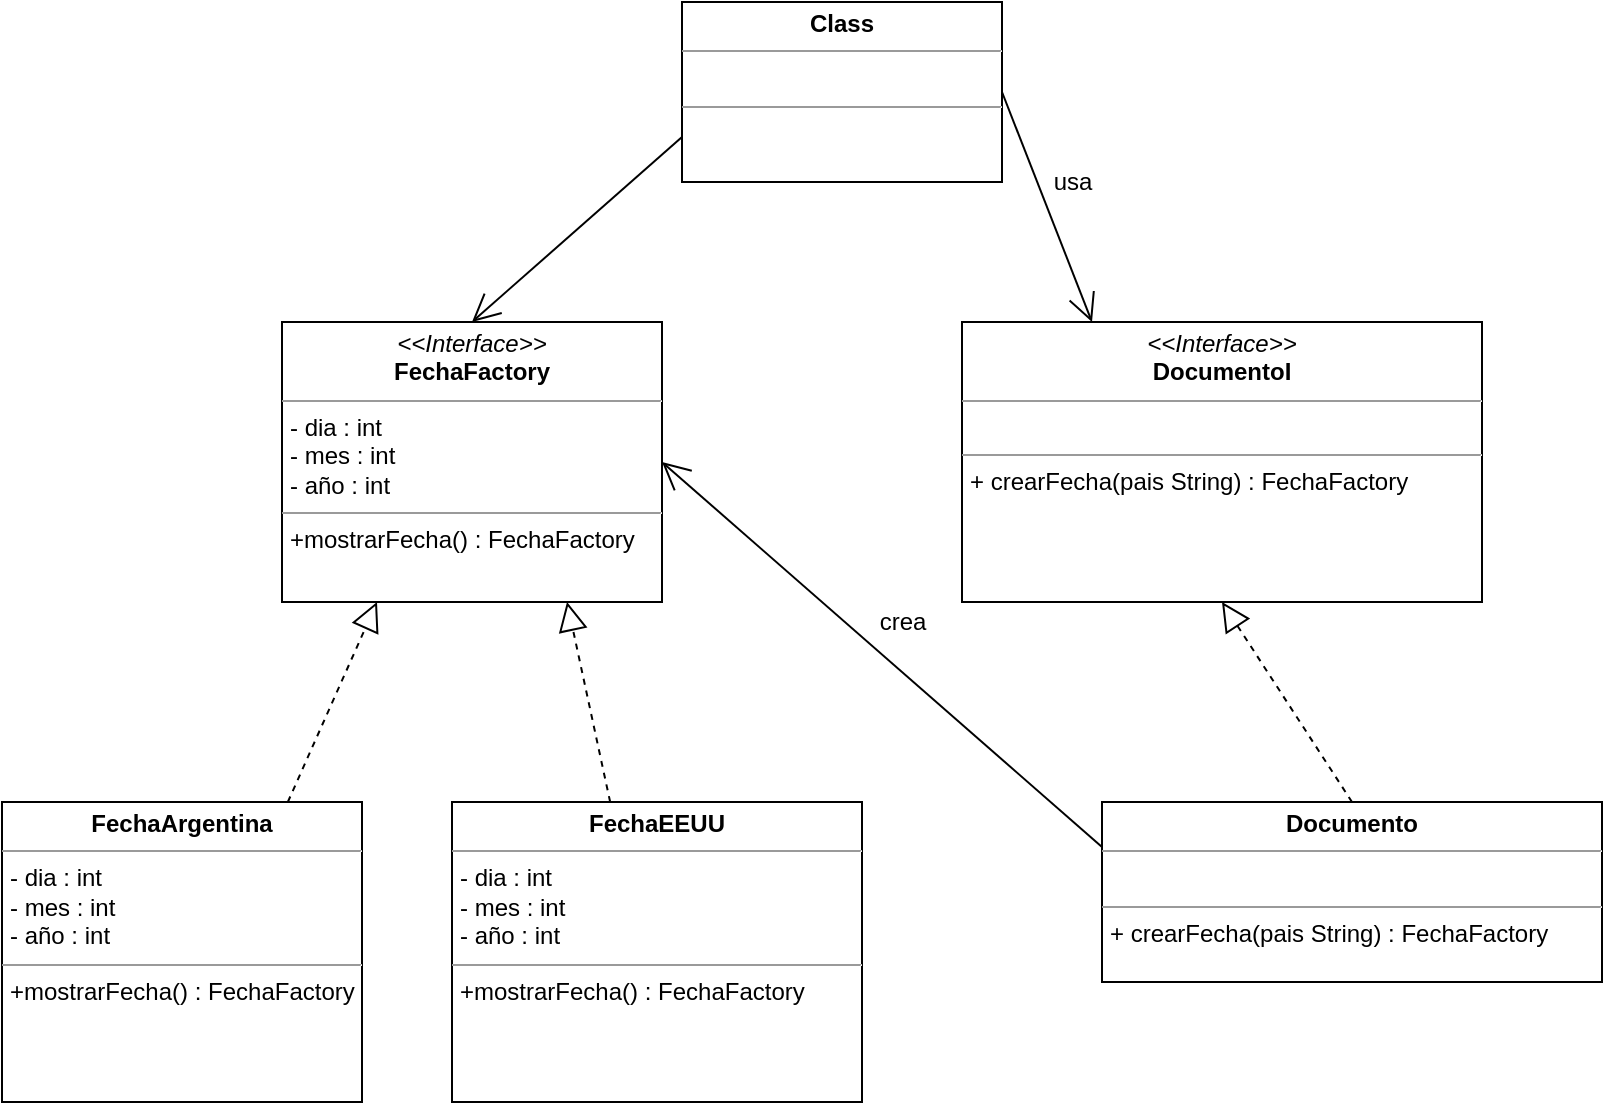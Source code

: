 <mxfile version="14.7.4" type="github">
  <diagram name="Page-1" id="c4acf3e9-155e-7222-9cf6-157b1a14988f">
    <mxGraphModel dx="1141" dy="849" grid="1" gridSize="10" guides="1" tooltips="1" connect="1" arrows="1" fold="1" page="1" pageScale="1" pageWidth="850" pageHeight="1100" background="none" math="0" shadow="0">
      <root>
        <mxCell id="0" />
        <mxCell id="1" parent="0" />
        <mxCell id="lRqNCOmQ82VC_BI8GHUp-1" value="&lt;p style=&quot;margin: 0px ; margin-top: 4px ; text-align: center&quot;&gt;&lt;b&gt;Class&lt;/b&gt;&lt;/p&gt;&lt;hr size=&quot;1&quot;&gt;&lt;p style=&quot;margin: 0px ; margin-left: 4px&quot;&gt;&lt;br&gt;&lt;/p&gt;&lt;hr size=&quot;1&quot;&gt;&lt;p style=&quot;margin: 0px ; margin-left: 4px&quot;&gt;&lt;br&gt;&lt;/p&gt;" style="verticalAlign=top;align=left;overflow=fill;fontSize=12;fontFamily=Helvetica;html=1;" vertex="1" parent="1">
          <mxGeometry x="460" y="40" width="160" height="90" as="geometry" />
        </mxCell>
        <mxCell id="lRqNCOmQ82VC_BI8GHUp-3" value="&lt;p style=&quot;margin: 0px ; margin-top: 4px ; text-align: center&quot;&gt;&lt;i&gt;&amp;lt;&amp;lt;Interface&amp;gt;&amp;gt;&lt;/i&gt;&lt;br&gt;&lt;b&gt;FechaFactory&lt;/b&gt;&lt;/p&gt;&lt;hr size=&quot;1&quot;&gt;&lt;p style=&quot;margin: 0px ; margin-left: 4px&quot;&gt;- dia : int&lt;/p&gt;&lt;p style=&quot;margin: 0px ; margin-left: 4px&quot;&gt;- mes : int&lt;/p&gt;&lt;p style=&quot;margin: 0px ; margin-left: 4px&quot;&gt;- año : int&lt;/p&gt;&lt;hr size=&quot;1&quot;&gt;&lt;p style=&quot;margin: 0px ; margin-left: 4px&quot;&gt;+mostrarFecha() : FechaFactory&lt;/p&gt;" style="verticalAlign=top;align=left;overflow=fill;fontSize=12;fontFamily=Helvetica;html=1;" vertex="1" parent="1">
          <mxGeometry x="260" y="200" width="190" height="140" as="geometry" />
        </mxCell>
        <mxCell id="lRqNCOmQ82VC_BI8GHUp-4" value="&lt;p style=&quot;margin: 0px ; margin-top: 4px ; text-align: center&quot;&gt;&lt;i&gt;&amp;lt;&amp;lt;Interface&amp;gt;&amp;gt;&lt;/i&gt;&lt;br&gt;&lt;b&gt;DocumentoI&lt;/b&gt;&lt;/p&gt;&lt;hr size=&quot;1&quot;&gt;&lt;p style=&quot;margin: 0px ; margin-left: 4px&quot;&gt;&lt;br&gt;&lt;/p&gt;&lt;hr size=&quot;1&quot;&gt;&lt;p style=&quot;margin: 0px ; margin-left: 4px&quot;&gt;+ crearFecha(pais String) : FechaFactory&lt;/p&gt;" style="verticalAlign=top;align=left;overflow=fill;fontSize=12;fontFamily=Helvetica;html=1;" vertex="1" parent="1">
          <mxGeometry x="600" y="200" width="260" height="140" as="geometry" />
        </mxCell>
        <mxCell id="lRqNCOmQ82VC_BI8GHUp-6" value="" style="endArrow=open;endFill=1;endSize=12;html=1;entryX=0.5;entryY=0;entryDx=0;entryDy=0;exitX=0;exitY=0.75;exitDx=0;exitDy=0;" edge="1" parent="1" source="lRqNCOmQ82VC_BI8GHUp-1" target="lRqNCOmQ82VC_BI8GHUp-3">
          <mxGeometry width="160" relative="1" as="geometry">
            <mxPoint x="480" y="270" as="sourcePoint" />
            <mxPoint x="640" y="270" as="targetPoint" />
          </mxGeometry>
        </mxCell>
        <mxCell id="lRqNCOmQ82VC_BI8GHUp-7" value="" style="endArrow=open;endFill=1;endSize=12;html=1;entryX=0.25;entryY=0;entryDx=0;entryDy=0;exitX=1;exitY=0.5;exitDx=0;exitDy=0;" edge="1" parent="1" source="lRqNCOmQ82VC_BI8GHUp-1" target="lRqNCOmQ82VC_BI8GHUp-4">
          <mxGeometry width="160" relative="1" as="geometry">
            <mxPoint x="480" y="270" as="sourcePoint" />
            <mxPoint x="640" y="270" as="targetPoint" />
          </mxGeometry>
        </mxCell>
        <mxCell id="lRqNCOmQ82VC_BI8GHUp-9" value="&lt;p style=&quot;margin: 0px ; margin-top: 4px ; text-align: center&quot;&gt;&lt;b&gt;FechaArgentina&lt;/b&gt;&lt;/p&gt;&lt;hr size=&quot;1&quot;&gt;&lt;p style=&quot;margin: 0px 0px 0px 4px&quot;&gt;- dia : int&lt;/p&gt;&lt;p style=&quot;margin: 0px 0px 0px 4px&quot;&gt;- mes : int&lt;/p&gt;&lt;p style=&quot;margin: 0px 0px 0px 4px&quot;&gt;- año : int&lt;/p&gt;&lt;hr size=&quot;1&quot;&gt;&lt;p style=&quot;margin: 0px ; margin-left: 4px&quot;&gt;+mostrarFecha() : FechaFactory&lt;br&gt;&lt;/p&gt;" style="verticalAlign=top;align=left;overflow=fill;fontSize=12;fontFamily=Helvetica;html=1;" vertex="1" parent="1">
          <mxGeometry x="120" y="440" width="180" height="150" as="geometry" />
        </mxCell>
        <mxCell id="lRqNCOmQ82VC_BI8GHUp-11" value="" style="endArrow=block;dashed=1;endFill=0;endSize=12;html=1;entryX=0.75;entryY=1;entryDx=0;entryDy=0;exitX=0.213;exitY=0;exitDx=0;exitDy=0;exitPerimeter=0;" edge="1" parent="1" target="lRqNCOmQ82VC_BI8GHUp-3">
          <mxGeometry width="160" relative="1" as="geometry">
            <mxPoint x="424.08" y="440.0" as="sourcePoint" />
            <mxPoint x="500" y="390" as="targetPoint" />
          </mxGeometry>
        </mxCell>
        <mxCell id="lRqNCOmQ82VC_BI8GHUp-12" value="" style="endArrow=block;dashed=1;endFill=0;endSize=12;html=1;entryX=0.25;entryY=1;entryDx=0;entryDy=0;exitX=0.794;exitY=0;exitDx=0;exitDy=0;exitPerimeter=0;" edge="1" parent="1" source="lRqNCOmQ82VC_BI8GHUp-9" target="lRqNCOmQ82VC_BI8GHUp-3">
          <mxGeometry width="160" relative="1" as="geometry">
            <mxPoint x="340" y="390" as="sourcePoint" />
            <mxPoint x="500" y="390" as="targetPoint" />
          </mxGeometry>
        </mxCell>
        <mxCell id="lRqNCOmQ82VC_BI8GHUp-13" value="&lt;p style=&quot;margin: 0px ; margin-top: 4px ; text-align: center&quot;&gt;&lt;b&gt;FechaEEUU&lt;/b&gt;&lt;/p&gt;&lt;hr size=&quot;1&quot;&gt;&lt;p style=&quot;margin: 0px 0px 0px 4px&quot;&gt;- dia : int&lt;/p&gt;&lt;p style=&quot;margin: 0px 0px 0px 4px&quot;&gt;- mes : int&lt;/p&gt;&lt;p style=&quot;margin: 0px 0px 0px 4px&quot;&gt;- año : int&lt;/p&gt;&lt;hr size=&quot;1&quot;&gt;&lt;p style=&quot;margin: 0px ; margin-left: 4px&quot;&gt;+mostrarFecha() : FechaFactory&lt;br&gt;&lt;/p&gt;" style="verticalAlign=top;align=left;overflow=fill;fontSize=12;fontFamily=Helvetica;html=1;" vertex="1" parent="1">
          <mxGeometry x="345" y="440" width="205" height="150" as="geometry" />
        </mxCell>
        <mxCell id="lRqNCOmQ82VC_BI8GHUp-14" value="&lt;p style=&quot;margin: 0px ; margin-top: 4px ; text-align: center&quot;&gt;&lt;b&gt;Documento&lt;/b&gt;&lt;/p&gt;&lt;hr size=&quot;1&quot;&gt;&lt;p style=&quot;margin: 0px ; margin-left: 4px&quot;&gt;&lt;br&gt;&lt;/p&gt;&lt;hr size=&quot;1&quot;&gt;&lt;p style=&quot;margin: 0px ; margin-left: 4px&quot;&gt;+ crearFecha(pais String) : FechaFactory&lt;/p&gt;" style="verticalAlign=top;align=left;overflow=fill;fontSize=12;fontFamily=Helvetica;html=1;" vertex="1" parent="1">
          <mxGeometry x="670" y="440" width="250" height="90" as="geometry" />
        </mxCell>
        <mxCell id="lRqNCOmQ82VC_BI8GHUp-15" value="" style="endArrow=block;dashed=1;endFill=0;endSize=12;html=1;entryX=0.5;entryY=1;entryDx=0;entryDy=0;exitX=0.5;exitY=0;exitDx=0;exitDy=0;" edge="1" parent="1" source="lRqNCOmQ82VC_BI8GHUp-14" target="lRqNCOmQ82VC_BI8GHUp-4">
          <mxGeometry width="160" relative="1" as="geometry">
            <mxPoint x="670" y="500" as="sourcePoint" />
            <mxPoint x="830" y="500" as="targetPoint" />
          </mxGeometry>
        </mxCell>
        <mxCell id="lRqNCOmQ82VC_BI8GHUp-16" value="" style="endArrow=open;endFill=1;endSize=12;html=1;exitX=0;exitY=0.25;exitDx=0;exitDy=0;" edge="1" parent="1" source="lRqNCOmQ82VC_BI8GHUp-14">
          <mxGeometry width="160" relative="1" as="geometry">
            <mxPoint x="670" y="500" as="sourcePoint" />
            <mxPoint x="450" y="270" as="targetPoint" />
          </mxGeometry>
        </mxCell>
        <mxCell id="lRqNCOmQ82VC_BI8GHUp-17" value="crea" style="text;html=1;align=center;verticalAlign=middle;resizable=0;points=[];autosize=1;strokeColor=none;" vertex="1" parent="1">
          <mxGeometry x="550" y="340" width="40" height="20" as="geometry" />
        </mxCell>
        <mxCell id="lRqNCOmQ82VC_BI8GHUp-18" value="usa" style="text;html=1;align=center;verticalAlign=middle;resizable=0;points=[];autosize=1;strokeColor=none;" vertex="1" parent="1">
          <mxGeometry x="640" y="120" width="30" height="20" as="geometry" />
        </mxCell>
      </root>
    </mxGraphModel>
  </diagram>
</mxfile>
